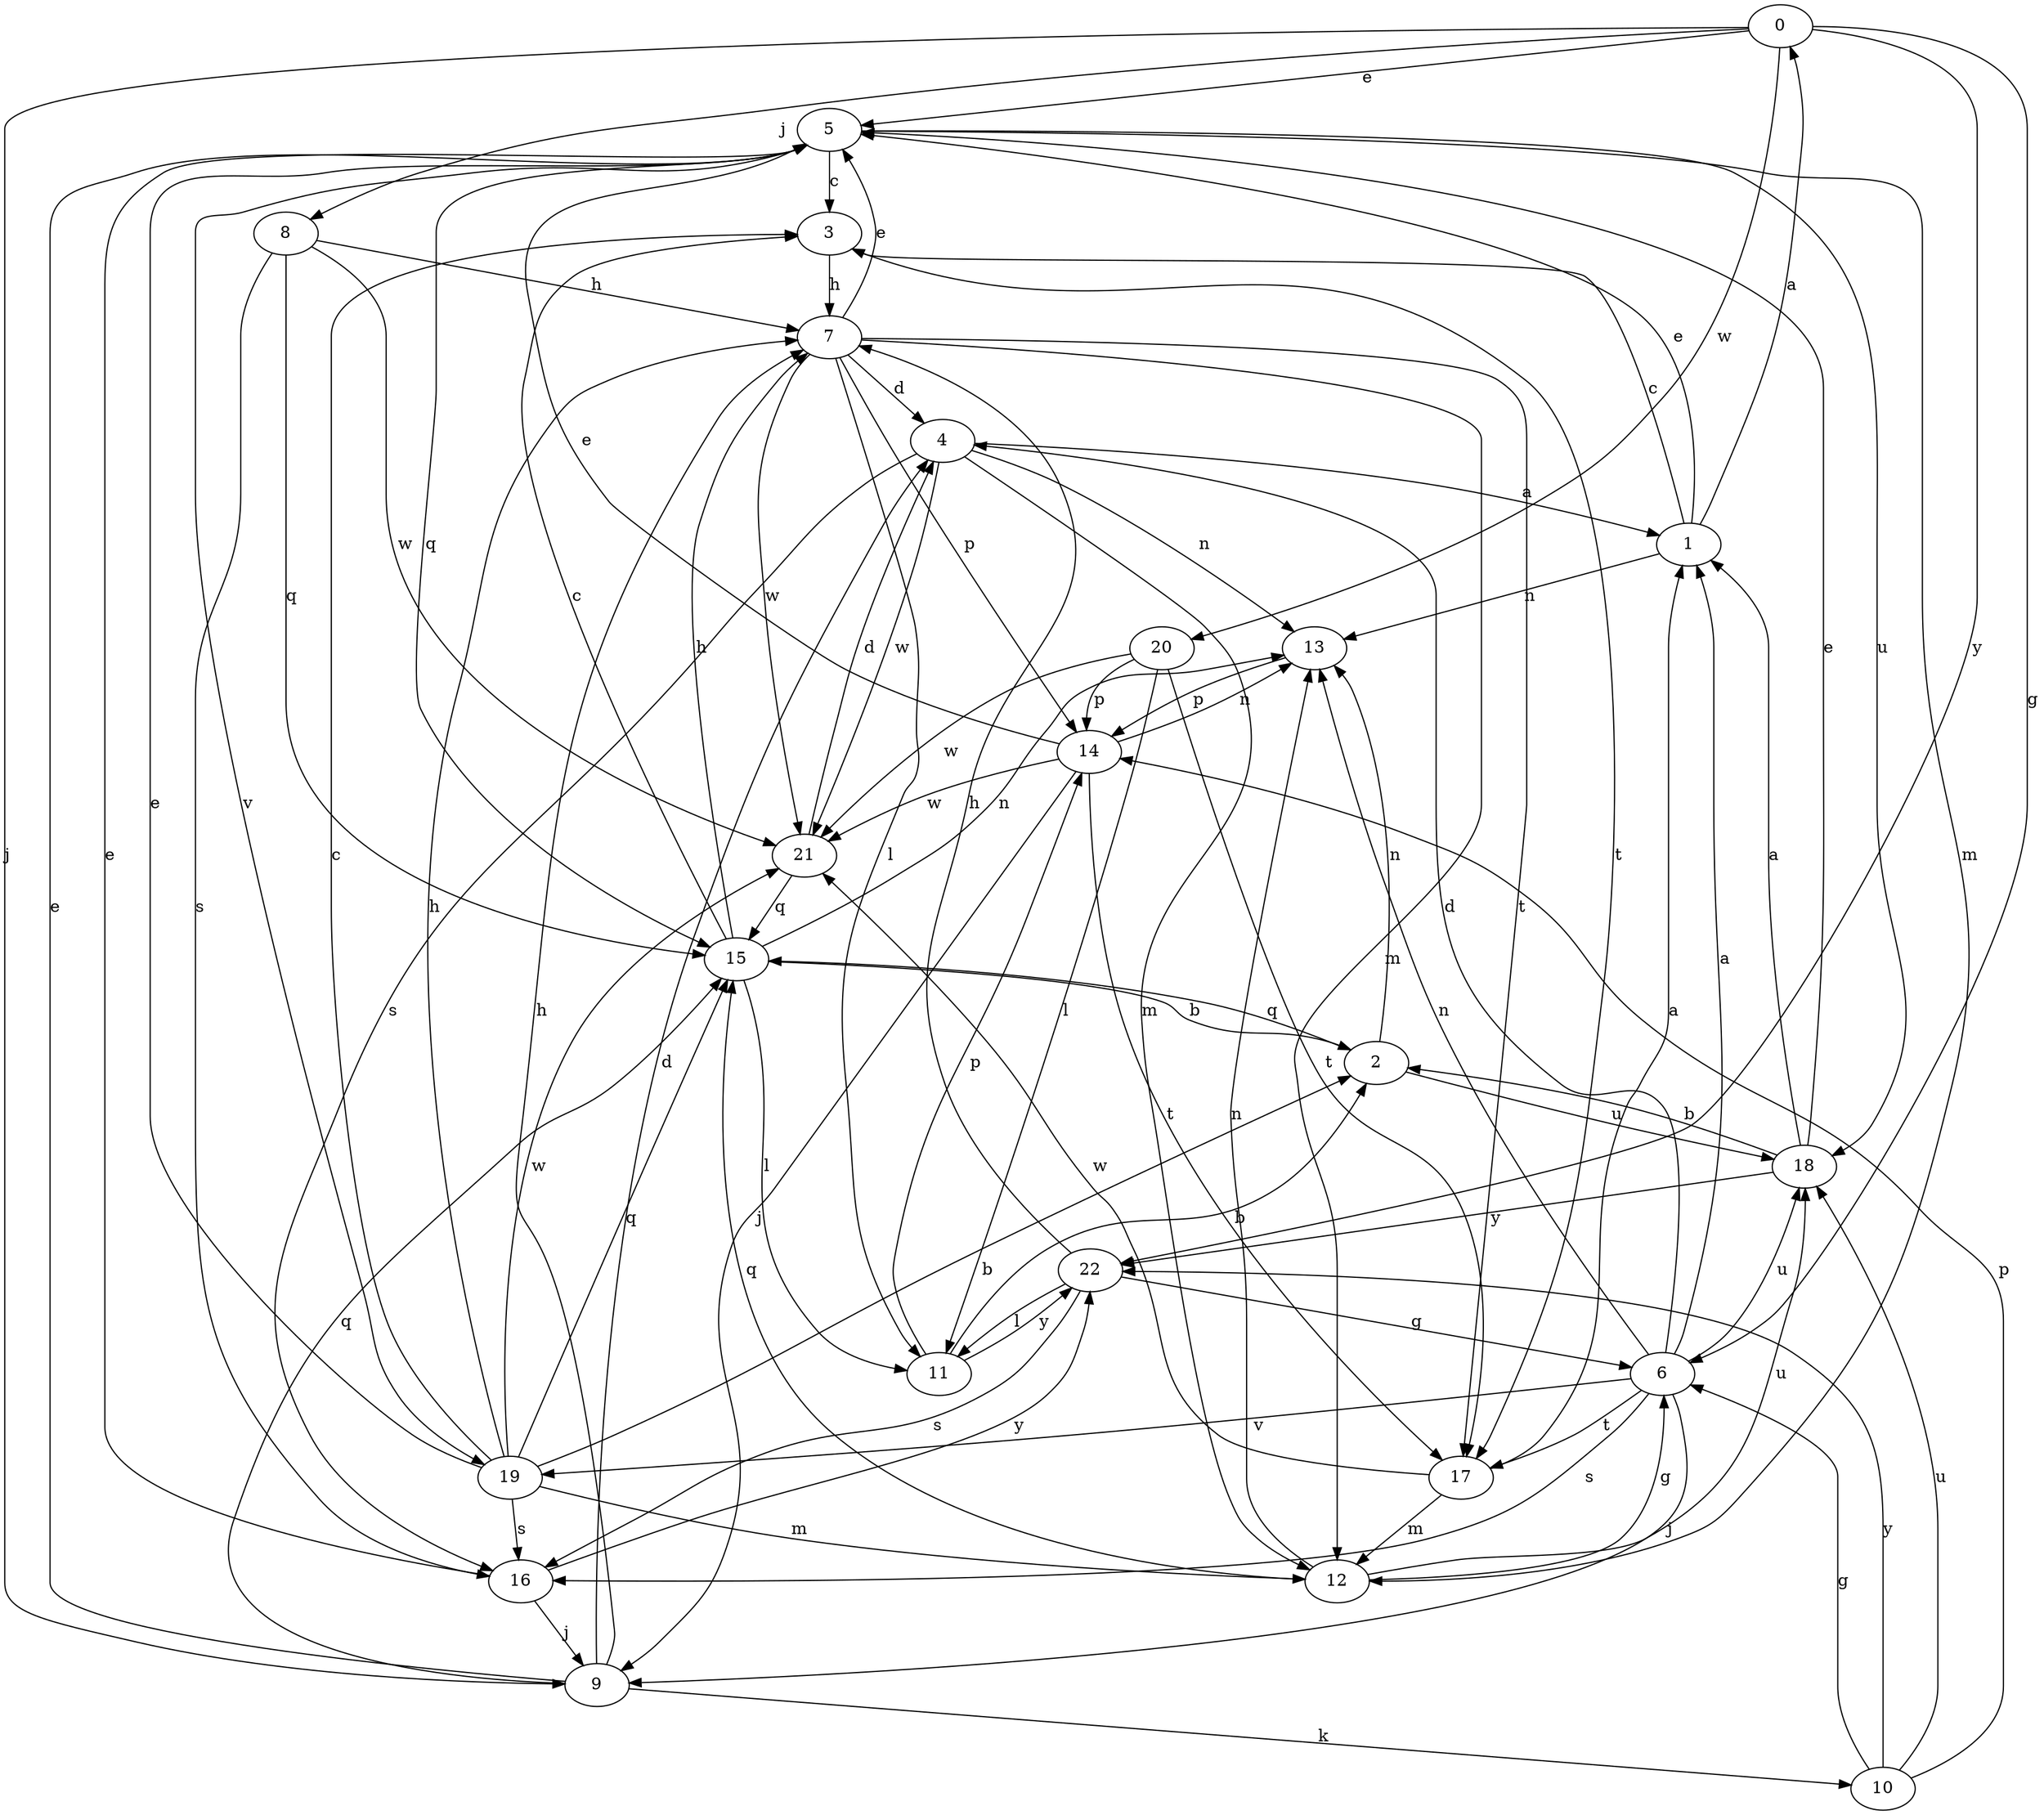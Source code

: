 strict digraph  {
0;
1;
2;
3;
4;
5;
6;
7;
8;
9;
10;
11;
12;
13;
14;
15;
16;
17;
18;
19;
20;
21;
22;
0 -> 5  [label=e];
0 -> 6  [label=g];
0 -> 8  [label=j];
0 -> 9  [label=j];
0 -> 20  [label=w];
0 -> 22  [label=y];
1 -> 0  [label=a];
1 -> 3  [label=c];
1 -> 5  [label=e];
1 -> 13  [label=n];
2 -> 13  [label=n];
2 -> 15  [label=q];
2 -> 18  [label=u];
3 -> 7  [label=h];
3 -> 17  [label=t];
4 -> 1  [label=a];
4 -> 12  [label=m];
4 -> 13  [label=n];
4 -> 16  [label=s];
4 -> 21  [label=w];
5 -> 3  [label=c];
5 -> 12  [label=m];
5 -> 15  [label=q];
5 -> 18  [label=u];
5 -> 19  [label=v];
6 -> 1  [label=a];
6 -> 4  [label=d];
6 -> 9  [label=j];
6 -> 13  [label=n];
6 -> 16  [label=s];
6 -> 17  [label=t];
6 -> 18  [label=u];
6 -> 19  [label=v];
7 -> 4  [label=d];
7 -> 5  [label=e];
7 -> 11  [label=l];
7 -> 12  [label=m];
7 -> 14  [label=p];
7 -> 17  [label=t];
7 -> 21  [label=w];
8 -> 7  [label=h];
8 -> 15  [label=q];
8 -> 16  [label=s];
8 -> 21  [label=w];
9 -> 4  [label=d];
9 -> 5  [label=e];
9 -> 7  [label=h];
9 -> 10  [label=k];
9 -> 15  [label=q];
10 -> 6  [label=g];
10 -> 14  [label=p];
10 -> 18  [label=u];
10 -> 22  [label=y];
11 -> 2  [label=b];
11 -> 14  [label=p];
11 -> 22  [label=y];
12 -> 6  [label=g];
12 -> 13  [label=n];
12 -> 15  [label=q];
12 -> 18  [label=u];
13 -> 14  [label=p];
14 -> 5  [label=e];
14 -> 9  [label=j];
14 -> 13  [label=n];
14 -> 17  [label=t];
14 -> 21  [label=w];
15 -> 2  [label=b];
15 -> 3  [label=c];
15 -> 7  [label=h];
15 -> 11  [label=l];
15 -> 13  [label=n];
16 -> 5  [label=e];
16 -> 9  [label=j];
16 -> 22  [label=y];
17 -> 1  [label=a];
17 -> 12  [label=m];
17 -> 21  [label=w];
18 -> 1  [label=a];
18 -> 2  [label=b];
18 -> 5  [label=e];
18 -> 22  [label=y];
19 -> 2  [label=b];
19 -> 3  [label=c];
19 -> 5  [label=e];
19 -> 7  [label=h];
19 -> 12  [label=m];
19 -> 15  [label=q];
19 -> 16  [label=s];
19 -> 21  [label=w];
20 -> 11  [label=l];
20 -> 14  [label=p];
20 -> 17  [label=t];
20 -> 21  [label=w];
21 -> 4  [label=d];
21 -> 15  [label=q];
22 -> 6  [label=g];
22 -> 7  [label=h];
22 -> 11  [label=l];
22 -> 16  [label=s];
}
